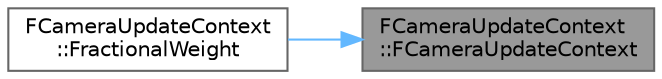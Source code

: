 digraph "FCameraUpdateContext::FCameraUpdateContext"
{
 // INTERACTIVE_SVG=YES
 // LATEX_PDF_SIZE
  bgcolor="transparent";
  edge [fontname=Helvetica,fontsize=10,labelfontname=Helvetica,labelfontsize=10];
  node [fontname=Helvetica,fontsize=10,shape=box,height=0.2,width=0.4];
  rankdir="RL";
  Node1 [id="Node000001",label="FCameraUpdateContext\l::FCameraUpdateContext",height=0.2,width=0.4,color="gray40", fillcolor="grey60", style="filled", fontcolor="black",tooltip=" "];
  Node1 -> Node2 [id="edge1_Node000001_Node000002",dir="back",color="steelblue1",style="solid",tooltip=" "];
  Node2 [id="Node000002",label="FCameraUpdateContext\l::FractionalWeight",height=0.2,width=0.4,color="grey40", fillcolor="white", style="filled",URL="$d3/d9a/structFCameraUpdateContext.html#a3ab4c3653c9d4f5a7391fa92a4b62d67",tooltip=" "];
}
